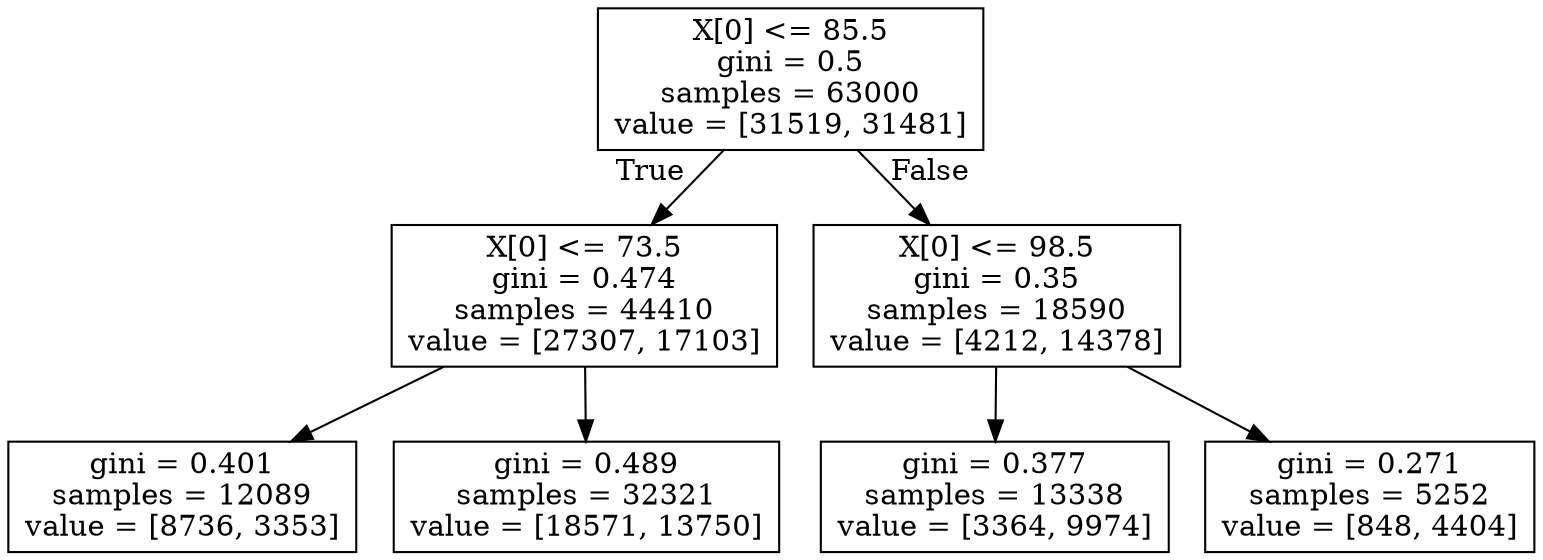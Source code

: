 digraph Tree {
node [shape=box] ;
0 [label="X[0] <= 85.5\ngini = 0.5\nsamples = 63000\nvalue = [31519, 31481]"] ;
1 [label="X[0] <= 73.5\ngini = 0.474\nsamples = 44410\nvalue = [27307, 17103]"] ;
0 -> 1 [labeldistance=2.5, labelangle=45, headlabel="True"] ;
2 [label="gini = 0.401\nsamples = 12089\nvalue = [8736, 3353]"] ;
1 -> 2 ;
3 [label="gini = 0.489\nsamples = 32321\nvalue = [18571, 13750]"] ;
1 -> 3 ;
4 [label="X[0] <= 98.5\ngini = 0.35\nsamples = 18590\nvalue = [4212, 14378]"] ;
0 -> 4 [labeldistance=2.5, labelangle=-45, headlabel="False"] ;
5 [label="gini = 0.377\nsamples = 13338\nvalue = [3364, 9974]"] ;
4 -> 5 ;
6 [label="gini = 0.271\nsamples = 5252\nvalue = [848, 4404]"] ;
4 -> 6 ;
}